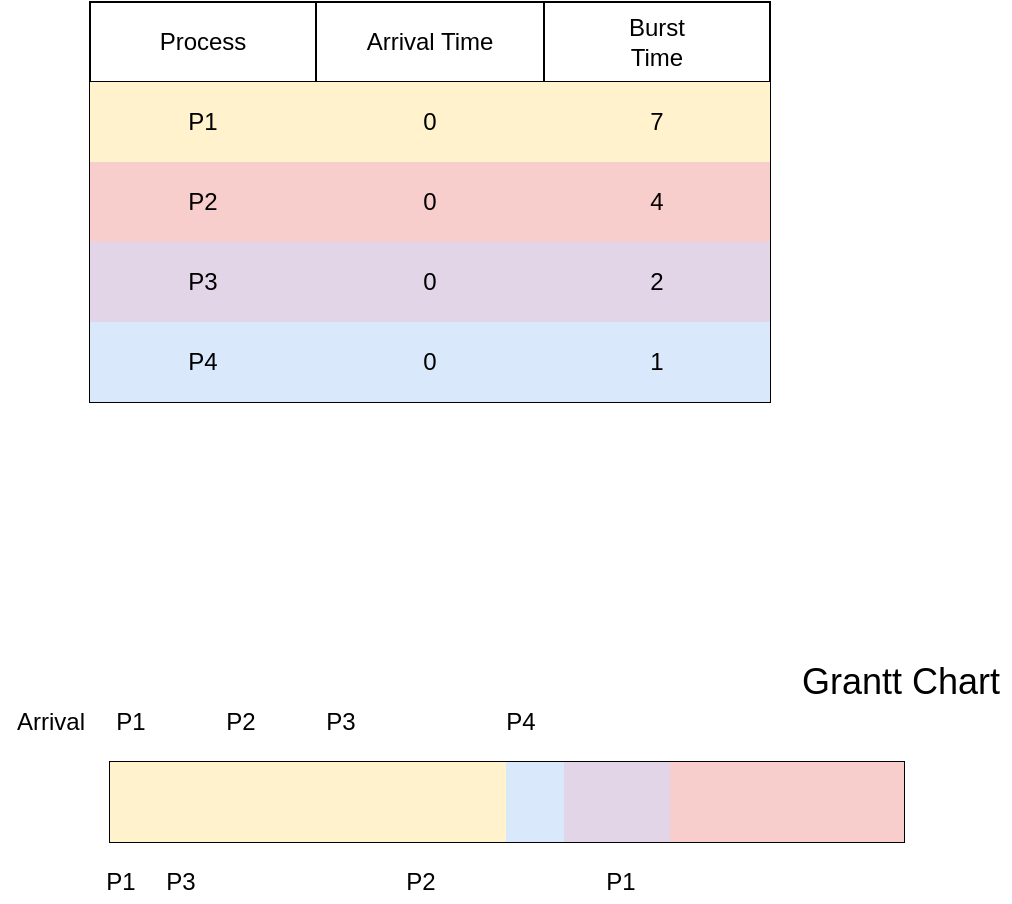 <mxfile version="13.4.9" type="github">
  <diagram id="HzCLPEK90WwXSqURGk5y" name="Page-1">
    <mxGraphModel dx="2066" dy="1105" grid="1" gridSize="10" guides="1" tooltips="1" connect="1" arrows="1" fold="1" page="1" pageScale="1" pageWidth="827" pageHeight="1169" math="0" shadow="0">
      <root>
        <mxCell id="0" />
        <mxCell id="1" parent="0" />
        <mxCell id="4mkFXGUz_fzoKGArRzta-24" value="" style="shape=table;html=1;whiteSpace=wrap;startSize=0;container=1;collapsible=0;childLayout=tableLayout;" vertex="1" parent="1">
          <mxGeometry x="480" y="230" width="340" height="200" as="geometry" />
        </mxCell>
        <mxCell id="4mkFXGUz_fzoKGArRzta-25" value="" style="shape=partialRectangle;html=1;whiteSpace=wrap;collapsible=0;dropTarget=0;pointerEvents=0;fillColor=none;top=0;left=0;bottom=0;right=0;points=[[0,0.5],[1,0.5]];portConstraint=eastwest;" vertex="1" parent="4mkFXGUz_fzoKGArRzta-24">
          <mxGeometry width="340" height="40" as="geometry" />
        </mxCell>
        <mxCell id="4mkFXGUz_fzoKGArRzta-26" value="Process" style="shape=partialRectangle;html=1;whiteSpace=wrap;connectable=0;overflow=hidden;fillColor=none;top=0;left=0;bottom=0;right=0;" vertex="1" parent="4mkFXGUz_fzoKGArRzta-25">
          <mxGeometry width="113" height="40" as="geometry" />
        </mxCell>
        <mxCell id="4mkFXGUz_fzoKGArRzta-27" value="Arrival Time" style="shape=partialRectangle;html=1;whiteSpace=wrap;connectable=0;overflow=hidden;fillColor=none;top=0;left=0;bottom=0;right=0;" vertex="1" parent="4mkFXGUz_fzoKGArRzta-25">
          <mxGeometry x="113" width="114" height="40" as="geometry" />
        </mxCell>
        <mxCell id="4mkFXGUz_fzoKGArRzta-28" value="Burst&lt;br&gt;Time" style="shape=partialRectangle;html=1;whiteSpace=wrap;connectable=0;overflow=hidden;fillColor=none;top=0;left=0;bottom=0;right=0;" vertex="1" parent="4mkFXGUz_fzoKGArRzta-25">
          <mxGeometry x="227" width="113" height="40" as="geometry" />
        </mxCell>
        <mxCell id="4mkFXGUz_fzoKGArRzta-29" value="" style="shape=partialRectangle;html=1;whiteSpace=wrap;collapsible=0;dropTarget=0;pointerEvents=0;fillColor=none;top=0;left=0;bottom=0;right=0;points=[[0,0.5],[1,0.5]];portConstraint=eastwest;" vertex="1" parent="4mkFXGUz_fzoKGArRzta-24">
          <mxGeometry y="40" width="340" height="40" as="geometry" />
        </mxCell>
        <mxCell id="4mkFXGUz_fzoKGArRzta-30" value="P1" style="shape=partialRectangle;html=1;whiteSpace=wrap;connectable=0;overflow=hidden;fillColor=#fff2cc;top=0;left=0;bottom=0;right=0;strokeColor=#d6b656;" vertex="1" parent="4mkFXGUz_fzoKGArRzta-29">
          <mxGeometry width="113" height="40" as="geometry" />
        </mxCell>
        <mxCell id="4mkFXGUz_fzoKGArRzta-31" value="0" style="shape=partialRectangle;html=1;whiteSpace=wrap;connectable=0;overflow=hidden;fillColor=#fff2cc;top=0;left=0;bottom=0;right=0;strokeColor=#d6b656;" vertex="1" parent="4mkFXGUz_fzoKGArRzta-29">
          <mxGeometry x="113" width="114" height="40" as="geometry" />
        </mxCell>
        <mxCell id="4mkFXGUz_fzoKGArRzta-32" value="7" style="shape=partialRectangle;html=1;whiteSpace=wrap;connectable=0;overflow=hidden;fillColor=#fff2cc;top=0;left=0;bottom=0;right=0;strokeColor=#d6b656;" vertex="1" parent="4mkFXGUz_fzoKGArRzta-29">
          <mxGeometry x="227" width="113" height="40" as="geometry" />
        </mxCell>
        <mxCell id="4mkFXGUz_fzoKGArRzta-33" value="" style="shape=partialRectangle;html=1;whiteSpace=wrap;collapsible=0;dropTarget=0;pointerEvents=0;fillColor=none;top=0;left=0;bottom=0;right=0;points=[[0,0.5],[1,0.5]];portConstraint=eastwest;" vertex="1" parent="4mkFXGUz_fzoKGArRzta-24">
          <mxGeometry y="80" width="340" height="40" as="geometry" />
        </mxCell>
        <mxCell id="4mkFXGUz_fzoKGArRzta-34" value="P2" style="shape=partialRectangle;html=1;whiteSpace=wrap;connectable=0;overflow=hidden;fillColor=#f8cecc;top=0;left=0;bottom=0;right=0;strokeColor=#b85450;" vertex="1" parent="4mkFXGUz_fzoKGArRzta-33">
          <mxGeometry width="113" height="40" as="geometry" />
        </mxCell>
        <mxCell id="4mkFXGUz_fzoKGArRzta-35" value="0" style="shape=partialRectangle;html=1;whiteSpace=wrap;connectable=0;overflow=hidden;fillColor=#f8cecc;top=0;left=0;bottom=0;right=0;strokeColor=#b85450;" vertex="1" parent="4mkFXGUz_fzoKGArRzta-33">
          <mxGeometry x="113" width="114" height="40" as="geometry" />
        </mxCell>
        <mxCell id="4mkFXGUz_fzoKGArRzta-36" value="4" style="shape=partialRectangle;html=1;whiteSpace=wrap;connectable=0;overflow=hidden;fillColor=#f8cecc;top=0;left=0;bottom=0;right=0;strokeColor=#b85450;" vertex="1" parent="4mkFXGUz_fzoKGArRzta-33">
          <mxGeometry x="227" width="113" height="40" as="geometry" />
        </mxCell>
        <mxCell id="4mkFXGUz_fzoKGArRzta-37" value="" style="shape=partialRectangle;html=1;whiteSpace=wrap;collapsible=0;dropTarget=0;pointerEvents=0;fillColor=none;top=0;left=0;bottom=0;right=0;points=[[0,0.5],[1,0.5]];portConstraint=eastwest;" vertex="1" parent="4mkFXGUz_fzoKGArRzta-24">
          <mxGeometry y="120" width="340" height="40" as="geometry" />
        </mxCell>
        <mxCell id="4mkFXGUz_fzoKGArRzta-38" value="P3" style="shape=partialRectangle;html=1;whiteSpace=wrap;connectable=0;overflow=hidden;fillColor=#e1d5e7;top=0;left=0;bottom=0;right=0;strokeColor=#9673a6;" vertex="1" parent="4mkFXGUz_fzoKGArRzta-37">
          <mxGeometry width="113" height="40" as="geometry" />
        </mxCell>
        <mxCell id="4mkFXGUz_fzoKGArRzta-39" value="0" style="shape=partialRectangle;html=1;whiteSpace=wrap;connectable=0;overflow=hidden;fillColor=#e1d5e7;top=0;left=0;bottom=0;right=0;strokeColor=#9673a6;" vertex="1" parent="4mkFXGUz_fzoKGArRzta-37">
          <mxGeometry x="113" width="114" height="40" as="geometry" />
        </mxCell>
        <mxCell id="4mkFXGUz_fzoKGArRzta-40" value="2" style="shape=partialRectangle;html=1;whiteSpace=wrap;connectable=0;overflow=hidden;fillColor=#e1d5e7;top=0;left=0;bottom=0;right=0;strokeColor=#9673a6;" vertex="1" parent="4mkFXGUz_fzoKGArRzta-37">
          <mxGeometry x="227" width="113" height="40" as="geometry" />
        </mxCell>
        <mxCell id="4mkFXGUz_fzoKGArRzta-41" value="" style="shape=partialRectangle;html=1;whiteSpace=wrap;collapsible=0;dropTarget=0;pointerEvents=0;fillColor=none;top=0;left=0;bottom=0;right=0;points=[[0,0.5],[1,0.5]];portConstraint=eastwest;" vertex="1" parent="4mkFXGUz_fzoKGArRzta-24">
          <mxGeometry y="160" width="340" height="40" as="geometry" />
        </mxCell>
        <mxCell id="4mkFXGUz_fzoKGArRzta-42" value="P4" style="shape=partialRectangle;html=1;whiteSpace=wrap;connectable=0;overflow=hidden;fillColor=#dae8fc;top=0;left=0;bottom=0;right=0;strokeColor=#6c8ebf;" vertex="1" parent="4mkFXGUz_fzoKGArRzta-41">
          <mxGeometry width="113" height="40" as="geometry" />
        </mxCell>
        <mxCell id="4mkFXGUz_fzoKGArRzta-43" value="0" style="shape=partialRectangle;html=1;whiteSpace=wrap;connectable=0;overflow=hidden;fillColor=#dae8fc;top=0;left=0;bottom=0;right=0;strokeColor=#6c8ebf;" vertex="1" parent="4mkFXGUz_fzoKGArRzta-41">
          <mxGeometry x="113" width="114" height="40" as="geometry" />
        </mxCell>
        <mxCell id="4mkFXGUz_fzoKGArRzta-44" value="1" style="shape=partialRectangle;html=1;whiteSpace=wrap;connectable=0;overflow=hidden;fillColor=#dae8fc;top=0;left=0;bottom=0;right=0;strokeColor=#6c8ebf;" vertex="1" parent="4mkFXGUz_fzoKGArRzta-41">
          <mxGeometry x="227" width="113" height="40" as="geometry" />
        </mxCell>
        <mxCell id="4mkFXGUz_fzoKGArRzta-76" value="&lt;font style=&quot;font-size: 18px&quot;&gt;Grantt Chart&lt;/font&gt;" style="text;html=1;align=center;verticalAlign=middle;resizable=0;points=[];autosize=1;" vertex="1" parent="1">
          <mxGeometry x="830" y="560" width="110" height="20" as="geometry" />
        </mxCell>
        <mxCell id="4mkFXGUz_fzoKGArRzta-77" value="P1" style="text;html=1;align=center;verticalAlign=middle;resizable=0;points=[];autosize=1;" vertex="1" parent="1">
          <mxGeometry x="480" y="660" width="30" height="20" as="geometry" />
        </mxCell>
        <mxCell id="4mkFXGUz_fzoKGArRzta-78" value="P3" style="text;html=1;align=center;verticalAlign=middle;resizable=0;points=[];autosize=1;" vertex="1" parent="1">
          <mxGeometry x="510" y="660" width="30" height="20" as="geometry" />
        </mxCell>
        <mxCell id="4mkFXGUz_fzoKGArRzta-79" value="P2" style="text;html=1;align=center;verticalAlign=middle;resizable=0;points=[];autosize=1;" vertex="1" parent="1">
          <mxGeometry x="630" y="660" width="30" height="20" as="geometry" />
        </mxCell>
        <mxCell id="4mkFXGUz_fzoKGArRzta-80" value="P1" style="text;html=1;align=center;verticalAlign=middle;resizable=0;points=[];autosize=1;" vertex="1" parent="1">
          <mxGeometry x="730" y="660" width="30" height="20" as="geometry" />
        </mxCell>
        <mxCell id="4mkFXGUz_fzoKGArRzta-81" value="" style="shape=table;html=1;whiteSpace=wrap;startSize=0;container=1;collapsible=0;childLayout=tableLayout;" vertex="1" parent="1">
          <mxGeometry x="490" y="610" width="397" height="40" as="geometry" />
        </mxCell>
        <mxCell id="4mkFXGUz_fzoKGArRzta-82" value="" style="shape=partialRectangle;html=1;whiteSpace=wrap;collapsible=0;dropTarget=0;pointerEvents=0;fillColor=none;top=0;left=0;bottom=0;right=0;points=[[0,0.5],[1,0.5]];portConstraint=eastwest;" vertex="1" parent="4mkFXGUz_fzoKGArRzta-81">
          <mxGeometry width="397" height="40" as="geometry" />
        </mxCell>
        <mxCell id="4mkFXGUz_fzoKGArRzta-83" value="" style="shape=partialRectangle;html=1;whiteSpace=wrap;connectable=0;overflow=hidden;fillColor=#fff2cc;top=0;left=0;bottom=0;right=0;strokeColor=#d6b656;" vertex="1" parent="4mkFXGUz_fzoKGArRzta-82">
          <mxGeometry width="28" height="40" as="geometry" />
        </mxCell>
        <mxCell id="4mkFXGUz_fzoKGArRzta-84" value="" style="shape=partialRectangle;html=1;whiteSpace=wrap;connectable=0;overflow=hidden;fillColor=#fff2cc;top=0;left=0;bottom=0;right=0;strokeColor=#d6b656;" vertex="1" parent="4mkFXGUz_fzoKGArRzta-82">
          <mxGeometry x="28" width="29" height="40" as="geometry" />
        </mxCell>
        <mxCell id="4mkFXGUz_fzoKGArRzta-85" value="" style="shape=partialRectangle;html=1;whiteSpace=wrap;connectable=0;overflow=hidden;fillColor=#fff2cc;top=0;left=0;bottom=0;right=0;strokeColor=#d6b656;" vertex="1" parent="4mkFXGUz_fzoKGArRzta-82">
          <mxGeometry x="57" width="28" height="40" as="geometry" />
        </mxCell>
        <mxCell id="4mkFXGUz_fzoKGArRzta-86" value="" style="shape=partialRectangle;html=1;whiteSpace=wrap;connectable=0;overflow=hidden;fillColor=#fff2cc;top=0;left=0;bottom=0;right=0;strokeColor=#d6b656;" vertex="1" parent="4mkFXGUz_fzoKGArRzta-82">
          <mxGeometry x="85" width="28" height="40" as="geometry" />
        </mxCell>
        <mxCell id="4mkFXGUz_fzoKGArRzta-87" value="" style="shape=partialRectangle;html=1;whiteSpace=wrap;connectable=0;overflow=hidden;fillColor=#fff2cc;top=0;left=0;bottom=0;right=0;strokeColor=#d6b656;" vertex="1" parent="4mkFXGUz_fzoKGArRzta-82">
          <mxGeometry x="113" width="29" height="40" as="geometry" />
        </mxCell>
        <mxCell id="4mkFXGUz_fzoKGArRzta-88" value="" style="shape=partialRectangle;html=1;whiteSpace=wrap;connectable=0;overflow=hidden;fillColor=#fff2cc;top=0;left=0;bottom=0;right=0;strokeColor=#d6b656;" vertex="1" parent="4mkFXGUz_fzoKGArRzta-82">
          <mxGeometry x="142" width="28" height="40" as="geometry" />
        </mxCell>
        <mxCell id="4mkFXGUz_fzoKGArRzta-89" value="" style="shape=partialRectangle;html=1;whiteSpace=wrap;connectable=0;overflow=hidden;fillColor=#fff2cc;top=0;left=0;bottom=0;right=0;strokeColor=#d6b656;" vertex="1" parent="4mkFXGUz_fzoKGArRzta-82">
          <mxGeometry x="170" width="28" height="40" as="geometry" />
        </mxCell>
        <mxCell id="4mkFXGUz_fzoKGArRzta-90" value="" style="shape=partialRectangle;html=1;whiteSpace=wrap;connectable=0;overflow=hidden;fillColor=#dae8fc;top=0;left=0;bottom=0;right=0;strokeColor=#6c8ebf;" vertex="1" parent="4mkFXGUz_fzoKGArRzta-82">
          <mxGeometry x="198" width="29" height="40" as="geometry" />
        </mxCell>
        <mxCell id="4mkFXGUz_fzoKGArRzta-91" value="" style="shape=partialRectangle;html=1;whiteSpace=wrap;connectable=0;overflow=hidden;fillColor=#e1d5e7;top=0;left=0;bottom=0;right=0;strokeColor=#9673a6;" vertex="1" parent="4mkFXGUz_fzoKGArRzta-82">
          <mxGeometry x="227" width="28" height="40" as="geometry" />
        </mxCell>
        <mxCell id="4mkFXGUz_fzoKGArRzta-92" value="" style="shape=partialRectangle;html=1;whiteSpace=wrap;connectable=0;overflow=hidden;fillColor=#e1d5e7;top=0;left=0;bottom=0;right=0;strokeColor=#9673a6;" vertex="1" parent="4mkFXGUz_fzoKGArRzta-82">
          <mxGeometry x="255" width="25" height="40" as="geometry" />
        </mxCell>
        <mxCell id="4mkFXGUz_fzoKGArRzta-93" value="" style="shape=partialRectangle;html=1;whiteSpace=wrap;connectable=0;overflow=hidden;fillColor=#f8cecc;top=0;left=0;bottom=0;right=0;strokeColor=#b85450;" vertex="1" parent="4mkFXGUz_fzoKGArRzta-82">
          <mxGeometry x="280" width="32" height="40" as="geometry" />
        </mxCell>
        <mxCell id="4mkFXGUz_fzoKGArRzta-94" value="" style="shape=partialRectangle;html=1;whiteSpace=wrap;connectable=0;overflow=hidden;fillColor=#f8cecc;top=0;left=0;bottom=0;right=0;strokeColor=#b85450;" vertex="1" parent="4mkFXGUz_fzoKGArRzta-82">
          <mxGeometry x="312" width="28" height="40" as="geometry" />
        </mxCell>
        <mxCell id="4mkFXGUz_fzoKGArRzta-95" value="" style="shape=partialRectangle;html=1;whiteSpace=wrap;connectable=0;overflow=hidden;fillColor=#f8cecc;top=0;left=0;bottom=0;right=0;strokeColor=#b85450;" vertex="1" parent="4mkFXGUz_fzoKGArRzta-82">
          <mxGeometry x="340" width="28" height="40" as="geometry" />
        </mxCell>
        <mxCell id="4mkFXGUz_fzoKGArRzta-96" value="" style="shape=partialRectangle;html=1;whiteSpace=wrap;connectable=0;overflow=hidden;fillColor=#f8cecc;top=0;left=0;bottom=0;right=0;strokeColor=#b85450;" vertex="1" parent="4mkFXGUz_fzoKGArRzta-82">
          <mxGeometry x="368" width="29" height="40" as="geometry" />
        </mxCell>
        <mxCell id="4mkFXGUz_fzoKGArRzta-97" value="Arrival" style="text;html=1;align=center;verticalAlign=middle;resizable=0;points=[];autosize=1;" vertex="1" parent="1">
          <mxGeometry x="435" y="580" width="50" height="20" as="geometry" />
        </mxCell>
        <mxCell id="4mkFXGUz_fzoKGArRzta-98" value="P1" style="text;html=1;align=center;verticalAlign=middle;resizable=0;points=[];autosize=1;" vertex="1" parent="1">
          <mxGeometry x="485" y="580" width="30" height="20" as="geometry" />
        </mxCell>
        <mxCell id="4mkFXGUz_fzoKGArRzta-99" value="P2" style="text;html=1;align=center;verticalAlign=middle;resizable=0;points=[];autosize=1;" vertex="1" parent="1">
          <mxGeometry x="540" y="580" width="30" height="20" as="geometry" />
        </mxCell>
        <mxCell id="4mkFXGUz_fzoKGArRzta-100" value="P3" style="text;html=1;align=center;verticalAlign=middle;resizable=0;points=[];autosize=1;" vertex="1" parent="1">
          <mxGeometry x="590" y="580" width="30" height="20" as="geometry" />
        </mxCell>
        <mxCell id="4mkFXGUz_fzoKGArRzta-101" value="P4" style="text;html=1;align=center;verticalAlign=middle;resizable=0;points=[];autosize=1;" vertex="1" parent="1">
          <mxGeometry x="680" y="580" width="30" height="20" as="geometry" />
        </mxCell>
      </root>
    </mxGraphModel>
  </diagram>
</mxfile>
